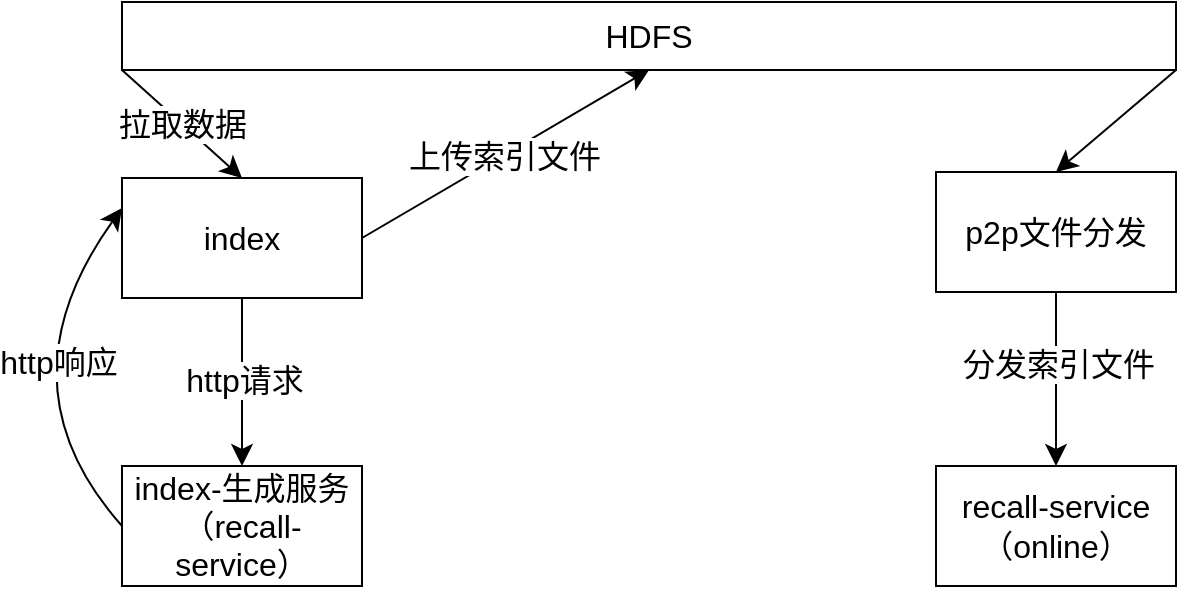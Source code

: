 <mxfile version="22.1.17" type="github">
  <diagram name="第 1 页" id="Nubd9tPeUpGx3cn0c1cl">
    <mxGraphModel dx="1083" dy="1254" grid="0" gridSize="10" guides="1" tooltips="1" connect="1" arrows="1" fold="1" page="0" pageScale="1" pageWidth="827" pageHeight="1169" math="0" shadow="0">
      <root>
        <mxCell id="0" />
        <mxCell id="1" parent="0" />
        <mxCell id="UHW9YeLzTPtT-l6VQSWu-3" style="edgeStyle=none;curved=1;rounded=0;orthogonalLoop=1;jettySize=auto;html=1;exitX=0;exitY=1;exitDx=0;exitDy=0;entryX=0.5;entryY=0;entryDx=0;entryDy=0;fontSize=12;startSize=8;endSize=8;" edge="1" parent="1" source="UHW9YeLzTPtT-l6VQSWu-1" target="UHW9YeLzTPtT-l6VQSWu-2">
          <mxGeometry relative="1" as="geometry" />
        </mxCell>
        <mxCell id="UHW9YeLzTPtT-l6VQSWu-4" value="拉取数据" style="edgeLabel;html=1;align=center;verticalAlign=middle;resizable=0;points=[];fontSize=16;" vertex="1" connectable="0" parent="UHW9YeLzTPtT-l6VQSWu-3">
          <mxGeometry relative="1" as="geometry">
            <mxPoint as="offset" />
          </mxGeometry>
        </mxCell>
        <mxCell id="UHW9YeLzTPtT-l6VQSWu-15" style="edgeStyle=none;curved=1;rounded=0;orthogonalLoop=1;jettySize=auto;html=1;exitX=1;exitY=1;exitDx=0;exitDy=0;entryX=0.5;entryY=0;entryDx=0;entryDy=0;fontSize=12;startSize=8;endSize=8;" edge="1" parent="1" source="UHW9YeLzTPtT-l6VQSWu-1" target="UHW9YeLzTPtT-l6VQSWu-14">
          <mxGeometry relative="1" as="geometry" />
        </mxCell>
        <mxCell id="UHW9YeLzTPtT-l6VQSWu-1" value="HDFS" style="rounded=0;whiteSpace=wrap;html=1;fontSize=16;" vertex="1" parent="1">
          <mxGeometry x="-67" y="-18" width="527" height="34" as="geometry" />
        </mxCell>
        <mxCell id="UHW9YeLzTPtT-l6VQSWu-7" style="edgeStyle=none;curved=1;rounded=0;orthogonalLoop=1;jettySize=auto;html=1;exitX=0.5;exitY=1;exitDx=0;exitDy=0;entryX=0.5;entryY=0;entryDx=0;entryDy=0;fontSize=12;startSize=8;endSize=8;" edge="1" parent="1" source="UHW9YeLzTPtT-l6VQSWu-2" target="UHW9YeLzTPtT-l6VQSWu-6">
          <mxGeometry relative="1" as="geometry" />
        </mxCell>
        <mxCell id="UHW9YeLzTPtT-l6VQSWu-8" value="http请求" style="edgeLabel;html=1;align=center;verticalAlign=middle;resizable=0;points=[];fontSize=16;" vertex="1" connectable="0" parent="UHW9YeLzTPtT-l6VQSWu-7">
          <mxGeometry x="-0.024" y="1" relative="1" as="geometry">
            <mxPoint as="offset" />
          </mxGeometry>
        </mxCell>
        <mxCell id="UHW9YeLzTPtT-l6VQSWu-12" style="edgeStyle=none;curved=1;rounded=0;orthogonalLoop=1;jettySize=auto;html=1;exitX=1;exitY=0.5;exitDx=0;exitDy=0;entryX=0.5;entryY=1;entryDx=0;entryDy=0;fontSize=12;startSize=8;endSize=8;" edge="1" parent="1" source="UHW9YeLzTPtT-l6VQSWu-2" target="UHW9YeLzTPtT-l6VQSWu-1">
          <mxGeometry relative="1" as="geometry" />
        </mxCell>
        <mxCell id="UHW9YeLzTPtT-l6VQSWu-13" value="上传索引文件" style="edgeLabel;html=1;align=center;verticalAlign=middle;resizable=0;points=[];fontSize=16;" vertex="1" connectable="0" parent="UHW9YeLzTPtT-l6VQSWu-12">
          <mxGeometry x="-0.013" relative="1" as="geometry">
            <mxPoint as="offset" />
          </mxGeometry>
        </mxCell>
        <mxCell id="UHW9YeLzTPtT-l6VQSWu-2" value="index" style="rounded=0;whiteSpace=wrap;html=1;fontSize=16;" vertex="1" parent="1">
          <mxGeometry x="-67" y="70" width="120" height="60" as="geometry" />
        </mxCell>
        <mxCell id="UHW9YeLzTPtT-l6VQSWu-10" style="edgeStyle=none;curved=1;rounded=0;orthogonalLoop=1;jettySize=auto;html=1;exitX=0;exitY=0.5;exitDx=0;exitDy=0;entryX=0;entryY=0.25;entryDx=0;entryDy=0;fontSize=12;startSize=8;endSize=8;" edge="1" parent="1" source="UHW9YeLzTPtT-l6VQSWu-6" target="UHW9YeLzTPtT-l6VQSWu-2">
          <mxGeometry relative="1" as="geometry">
            <Array as="points">
              <mxPoint x="-130" y="173" />
            </Array>
          </mxGeometry>
        </mxCell>
        <mxCell id="UHW9YeLzTPtT-l6VQSWu-11" value="http响应" style="edgeLabel;html=1;align=center;verticalAlign=middle;resizable=0;points=[];fontSize=16;" vertex="1" connectable="0" parent="UHW9YeLzTPtT-l6VQSWu-10">
          <mxGeometry x="0.2" y="-19" relative="1" as="geometry">
            <mxPoint as="offset" />
          </mxGeometry>
        </mxCell>
        <mxCell id="UHW9YeLzTPtT-l6VQSWu-6" value="index-生成服务（recall-service）" style="rounded=0;whiteSpace=wrap;html=1;fontSize=16;" vertex="1" parent="1">
          <mxGeometry x="-67" y="214" width="120" height="60" as="geometry" />
        </mxCell>
        <mxCell id="UHW9YeLzTPtT-l6VQSWu-17" style="edgeStyle=none;curved=1;rounded=0;orthogonalLoop=1;jettySize=auto;html=1;exitX=0.5;exitY=1;exitDx=0;exitDy=0;fontSize=12;startSize=8;endSize=8;" edge="1" parent="1" source="UHW9YeLzTPtT-l6VQSWu-14" target="UHW9YeLzTPtT-l6VQSWu-16">
          <mxGeometry relative="1" as="geometry" />
        </mxCell>
        <mxCell id="UHW9YeLzTPtT-l6VQSWu-18" value="分发索引文件" style="edgeLabel;html=1;align=center;verticalAlign=middle;resizable=0;points=[];fontSize=16;" vertex="1" connectable="0" parent="UHW9YeLzTPtT-l6VQSWu-17">
          <mxGeometry x="-0.172" y="1" relative="1" as="geometry">
            <mxPoint as="offset" />
          </mxGeometry>
        </mxCell>
        <mxCell id="UHW9YeLzTPtT-l6VQSWu-14" value="p2p文件分发" style="rounded=0;whiteSpace=wrap;html=1;fontSize=16;" vertex="1" parent="1">
          <mxGeometry x="340" y="67" width="120" height="60" as="geometry" />
        </mxCell>
        <mxCell id="UHW9YeLzTPtT-l6VQSWu-16" value="recall-service（online）" style="rounded=0;whiteSpace=wrap;html=1;fontSize=16;" vertex="1" parent="1">
          <mxGeometry x="340" y="214" width="120" height="60" as="geometry" />
        </mxCell>
      </root>
    </mxGraphModel>
  </diagram>
</mxfile>
